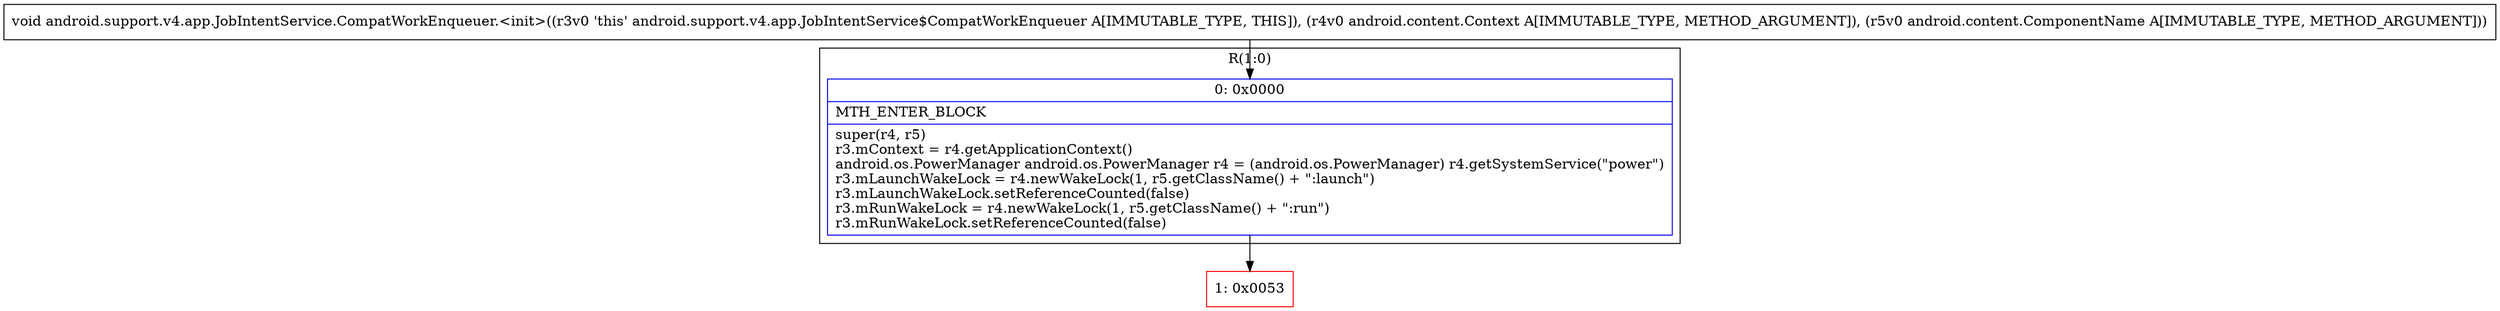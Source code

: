digraph "CFG forandroid.support.v4.app.JobIntentService.CompatWorkEnqueuer.\<init\>(Landroid\/content\/Context;Landroid\/content\/ComponentName;)V" {
subgraph cluster_Region_774134948 {
label = "R(1:0)";
node [shape=record,color=blue];
Node_0 [shape=record,label="{0\:\ 0x0000|MTH_ENTER_BLOCK\l|super(r4, r5)\lr3.mContext = r4.getApplicationContext()\landroid.os.PowerManager android.os.PowerManager r4 = (android.os.PowerManager) r4.getSystemService(\"power\")\lr3.mLaunchWakeLock = r4.newWakeLock(1, r5.getClassName() + \":launch\")\lr3.mLaunchWakeLock.setReferenceCounted(false)\lr3.mRunWakeLock = r4.newWakeLock(1, r5.getClassName() + \":run\")\lr3.mRunWakeLock.setReferenceCounted(false)\l}"];
}
Node_1 [shape=record,color=red,label="{1\:\ 0x0053}"];
MethodNode[shape=record,label="{void android.support.v4.app.JobIntentService.CompatWorkEnqueuer.\<init\>((r3v0 'this' android.support.v4.app.JobIntentService$CompatWorkEnqueuer A[IMMUTABLE_TYPE, THIS]), (r4v0 android.content.Context A[IMMUTABLE_TYPE, METHOD_ARGUMENT]), (r5v0 android.content.ComponentName A[IMMUTABLE_TYPE, METHOD_ARGUMENT])) }"];
MethodNode -> Node_0;
Node_0 -> Node_1;
}

